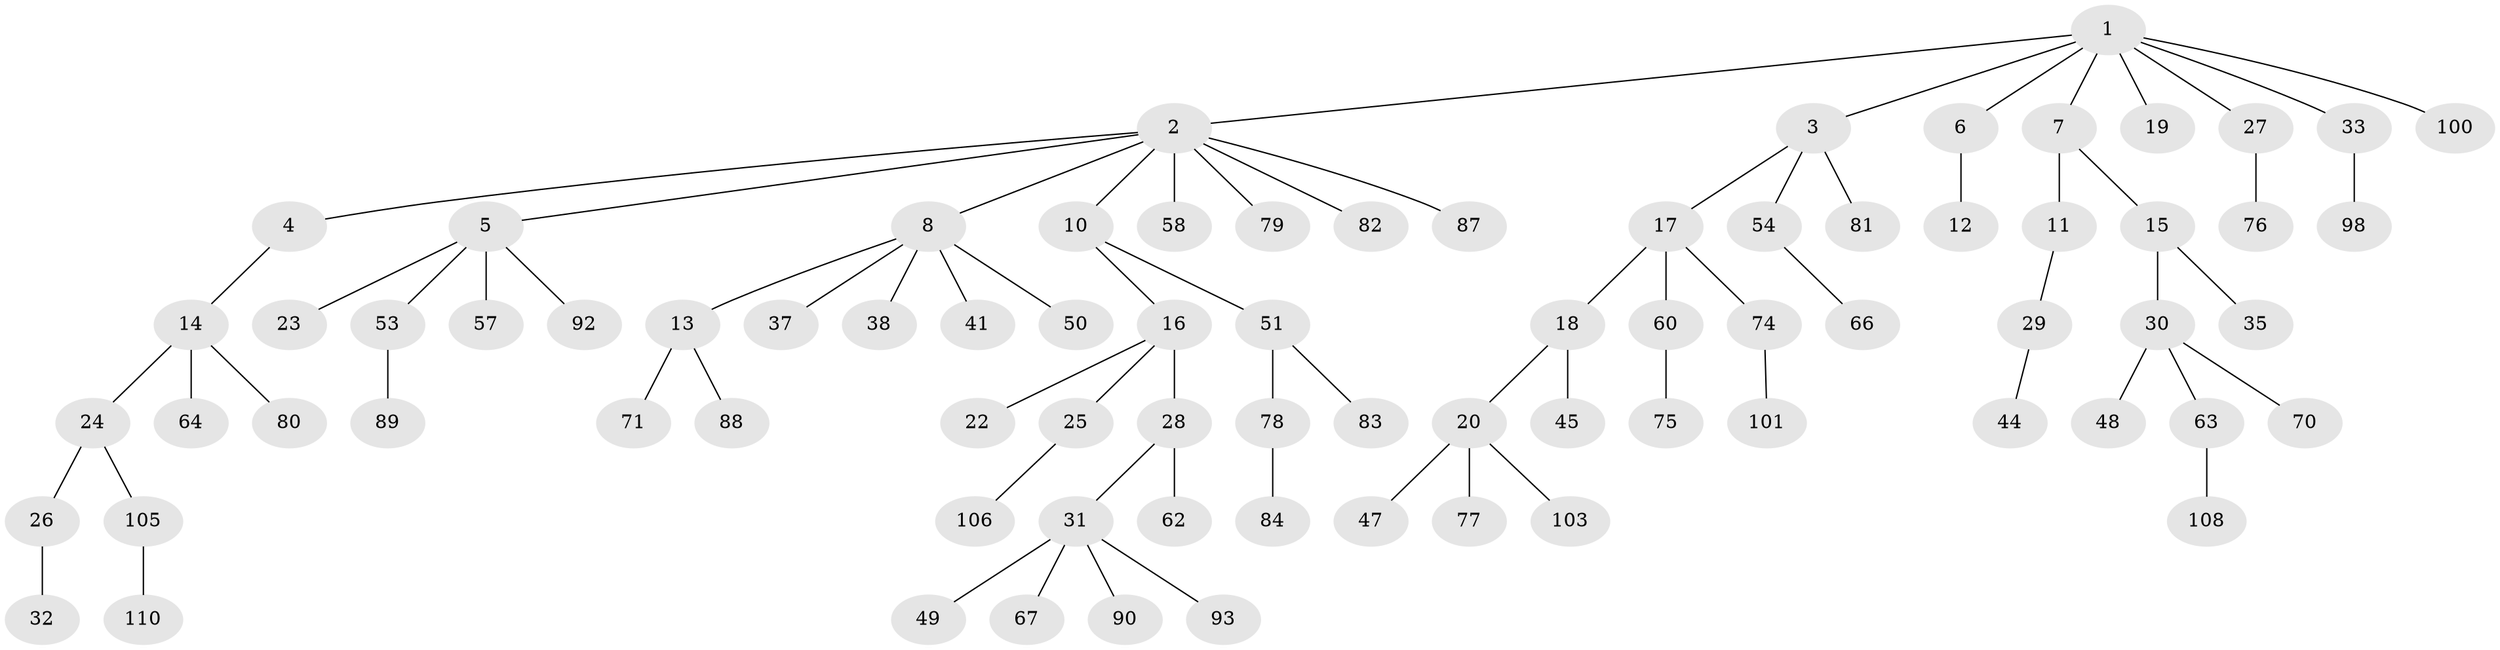 // original degree distribution, {8: 0.009009009009009009, 9: 0.009009009009009009, 4: 0.07207207207207207, 2: 0.2882882882882883, 5: 0.036036036036036036, 3: 0.0990990990990991, 1: 0.4864864864864865}
// Generated by graph-tools (version 1.1) at 2025/42/03/06/25 10:42:03]
// undirected, 79 vertices, 78 edges
graph export_dot {
graph [start="1"]
  node [color=gray90,style=filled];
  1 [super="+36"];
  2 [super="+34"];
  3;
  4;
  5 [super="+68"];
  6;
  7 [super="+97"];
  8 [super="+9"];
  10 [super="+102"];
  11 [super="+109"];
  12;
  13 [super="+59"];
  14 [super="+55"];
  15;
  16 [super="+21"];
  17 [super="+42"];
  18 [super="+111"];
  19 [super="+73"];
  20 [super="+52"];
  22 [super="+65"];
  23 [super="+56"];
  24 [super="+91"];
  25 [super="+46"];
  26;
  27;
  28;
  29 [super="+43"];
  30 [super="+39"];
  31 [super="+40"];
  32 [super="+72"];
  33;
  35;
  37;
  38;
  41;
  44;
  45 [super="+69"];
  47;
  48;
  49;
  50;
  51 [super="+61"];
  53;
  54;
  57;
  58;
  60;
  62;
  63;
  64;
  66;
  67;
  70 [super="+95"];
  71;
  74 [super="+85"];
  75 [super="+107"];
  76 [super="+94"];
  77;
  78 [super="+96"];
  79;
  80 [super="+86"];
  81 [super="+104"];
  82;
  83;
  84;
  87;
  88;
  89;
  90;
  92;
  93;
  98 [super="+99"];
  100;
  101;
  103;
  105;
  106;
  108;
  110;
  1 -- 2;
  1 -- 3;
  1 -- 6;
  1 -- 7;
  1 -- 19;
  1 -- 27;
  1 -- 33;
  1 -- 100;
  2 -- 4;
  2 -- 5;
  2 -- 8;
  2 -- 10;
  2 -- 58;
  2 -- 79;
  2 -- 82;
  2 -- 87;
  3 -- 17;
  3 -- 54;
  3 -- 81;
  4 -- 14;
  5 -- 23;
  5 -- 53;
  5 -- 57;
  5 -- 92;
  6 -- 12;
  7 -- 11;
  7 -- 15;
  8 -- 38;
  8 -- 50;
  8 -- 37;
  8 -- 41;
  8 -- 13;
  10 -- 16;
  10 -- 51;
  11 -- 29;
  13 -- 71;
  13 -- 88;
  14 -- 24;
  14 -- 64;
  14 -- 80;
  15 -- 30;
  15 -- 35;
  16 -- 25;
  16 -- 28;
  16 -- 22;
  17 -- 18;
  17 -- 74;
  17 -- 60;
  18 -- 20;
  18 -- 45;
  20 -- 47;
  20 -- 77;
  20 -- 103;
  24 -- 26;
  24 -- 105;
  25 -- 106;
  26 -- 32;
  27 -- 76;
  28 -- 31;
  28 -- 62;
  29 -- 44;
  30 -- 48;
  30 -- 63;
  30 -- 70;
  31 -- 49;
  31 -- 67;
  31 -- 93;
  31 -- 90;
  33 -- 98;
  51 -- 78;
  51 -- 83;
  53 -- 89;
  54 -- 66;
  60 -- 75;
  63 -- 108;
  74 -- 101;
  78 -- 84;
  105 -- 110;
}
